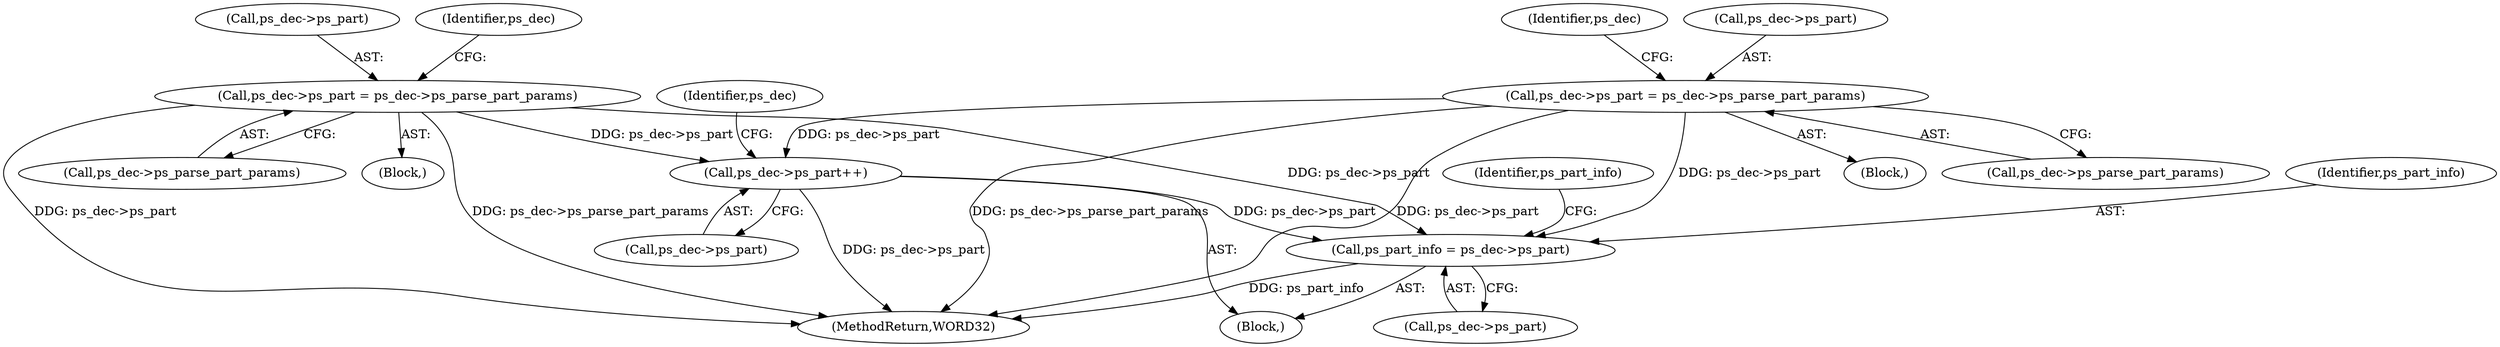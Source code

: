 digraph "0_Android_d4841f1161bdb5e13cb19e81af42437a634dd6ef@pointer" {
"1001122" [label="(Call,ps_part_info = ps_dec->ps_part)"];
"1001137" [label="(Call,ps_dec->ps_part++)"];
"1001240" [label="(Call,ps_dec->ps_part = ps_dec->ps_parse_part_params)"];
"1000953" [label="(Call,ps_dec->ps_part = ps_dec->ps_parse_part_params)"];
"1001129" [label="(Identifier,ps_part_info)"];
"1001364" [label="(MethodReturn,WORD32)"];
"1000136" [label="(Block,)"];
"1000957" [label="(Call,ps_dec->ps_parse_part_params)"];
"1000962" [label="(Identifier,ps_dec)"];
"1001227" [label="(Block,)"];
"1001137" [label="(Call,ps_dec->ps_part++)"];
"1000953" [label="(Call,ps_dec->ps_part = ps_dec->ps_parse_part_params)"];
"1001142" [label="(Identifier,ps_dec)"];
"1001241" [label="(Call,ps_dec->ps_part)"];
"1001240" [label="(Call,ps_dec->ps_part = ps_dec->ps_parse_part_params)"];
"1001138" [label="(Call,ps_dec->ps_part)"];
"1001123" [label="(Identifier,ps_part_info)"];
"1000954" [label="(Call,ps_dec->ps_part)"];
"1001244" [label="(Call,ps_dec->ps_parse_part_params)"];
"1001011" [label="(Block,)"];
"1001122" [label="(Call,ps_part_info = ps_dec->ps_part)"];
"1001249" [label="(Identifier,ps_dec)"];
"1001124" [label="(Call,ps_dec->ps_part)"];
"1001122" -> "1001011"  [label="AST: "];
"1001122" -> "1001124"  [label="CFG: "];
"1001123" -> "1001122"  [label="AST: "];
"1001124" -> "1001122"  [label="AST: "];
"1001129" -> "1001122"  [label="CFG: "];
"1001122" -> "1001364"  [label="DDG: ps_part_info"];
"1001137" -> "1001122"  [label="DDG: ps_dec->ps_part"];
"1001240" -> "1001122"  [label="DDG: ps_dec->ps_part"];
"1000953" -> "1001122"  [label="DDG: ps_dec->ps_part"];
"1001137" -> "1001011"  [label="AST: "];
"1001137" -> "1001138"  [label="CFG: "];
"1001138" -> "1001137"  [label="AST: "];
"1001142" -> "1001137"  [label="CFG: "];
"1001137" -> "1001364"  [label="DDG: ps_dec->ps_part"];
"1001240" -> "1001137"  [label="DDG: ps_dec->ps_part"];
"1000953" -> "1001137"  [label="DDG: ps_dec->ps_part"];
"1001240" -> "1001227"  [label="AST: "];
"1001240" -> "1001244"  [label="CFG: "];
"1001241" -> "1001240"  [label="AST: "];
"1001244" -> "1001240"  [label="AST: "];
"1001249" -> "1001240"  [label="CFG: "];
"1001240" -> "1001364"  [label="DDG: ps_dec->ps_part"];
"1001240" -> "1001364"  [label="DDG: ps_dec->ps_parse_part_params"];
"1000953" -> "1000136"  [label="AST: "];
"1000953" -> "1000957"  [label="CFG: "];
"1000954" -> "1000953"  [label="AST: "];
"1000957" -> "1000953"  [label="AST: "];
"1000962" -> "1000953"  [label="CFG: "];
"1000953" -> "1001364"  [label="DDG: ps_dec->ps_parse_part_params"];
"1000953" -> "1001364"  [label="DDG: ps_dec->ps_part"];
}
